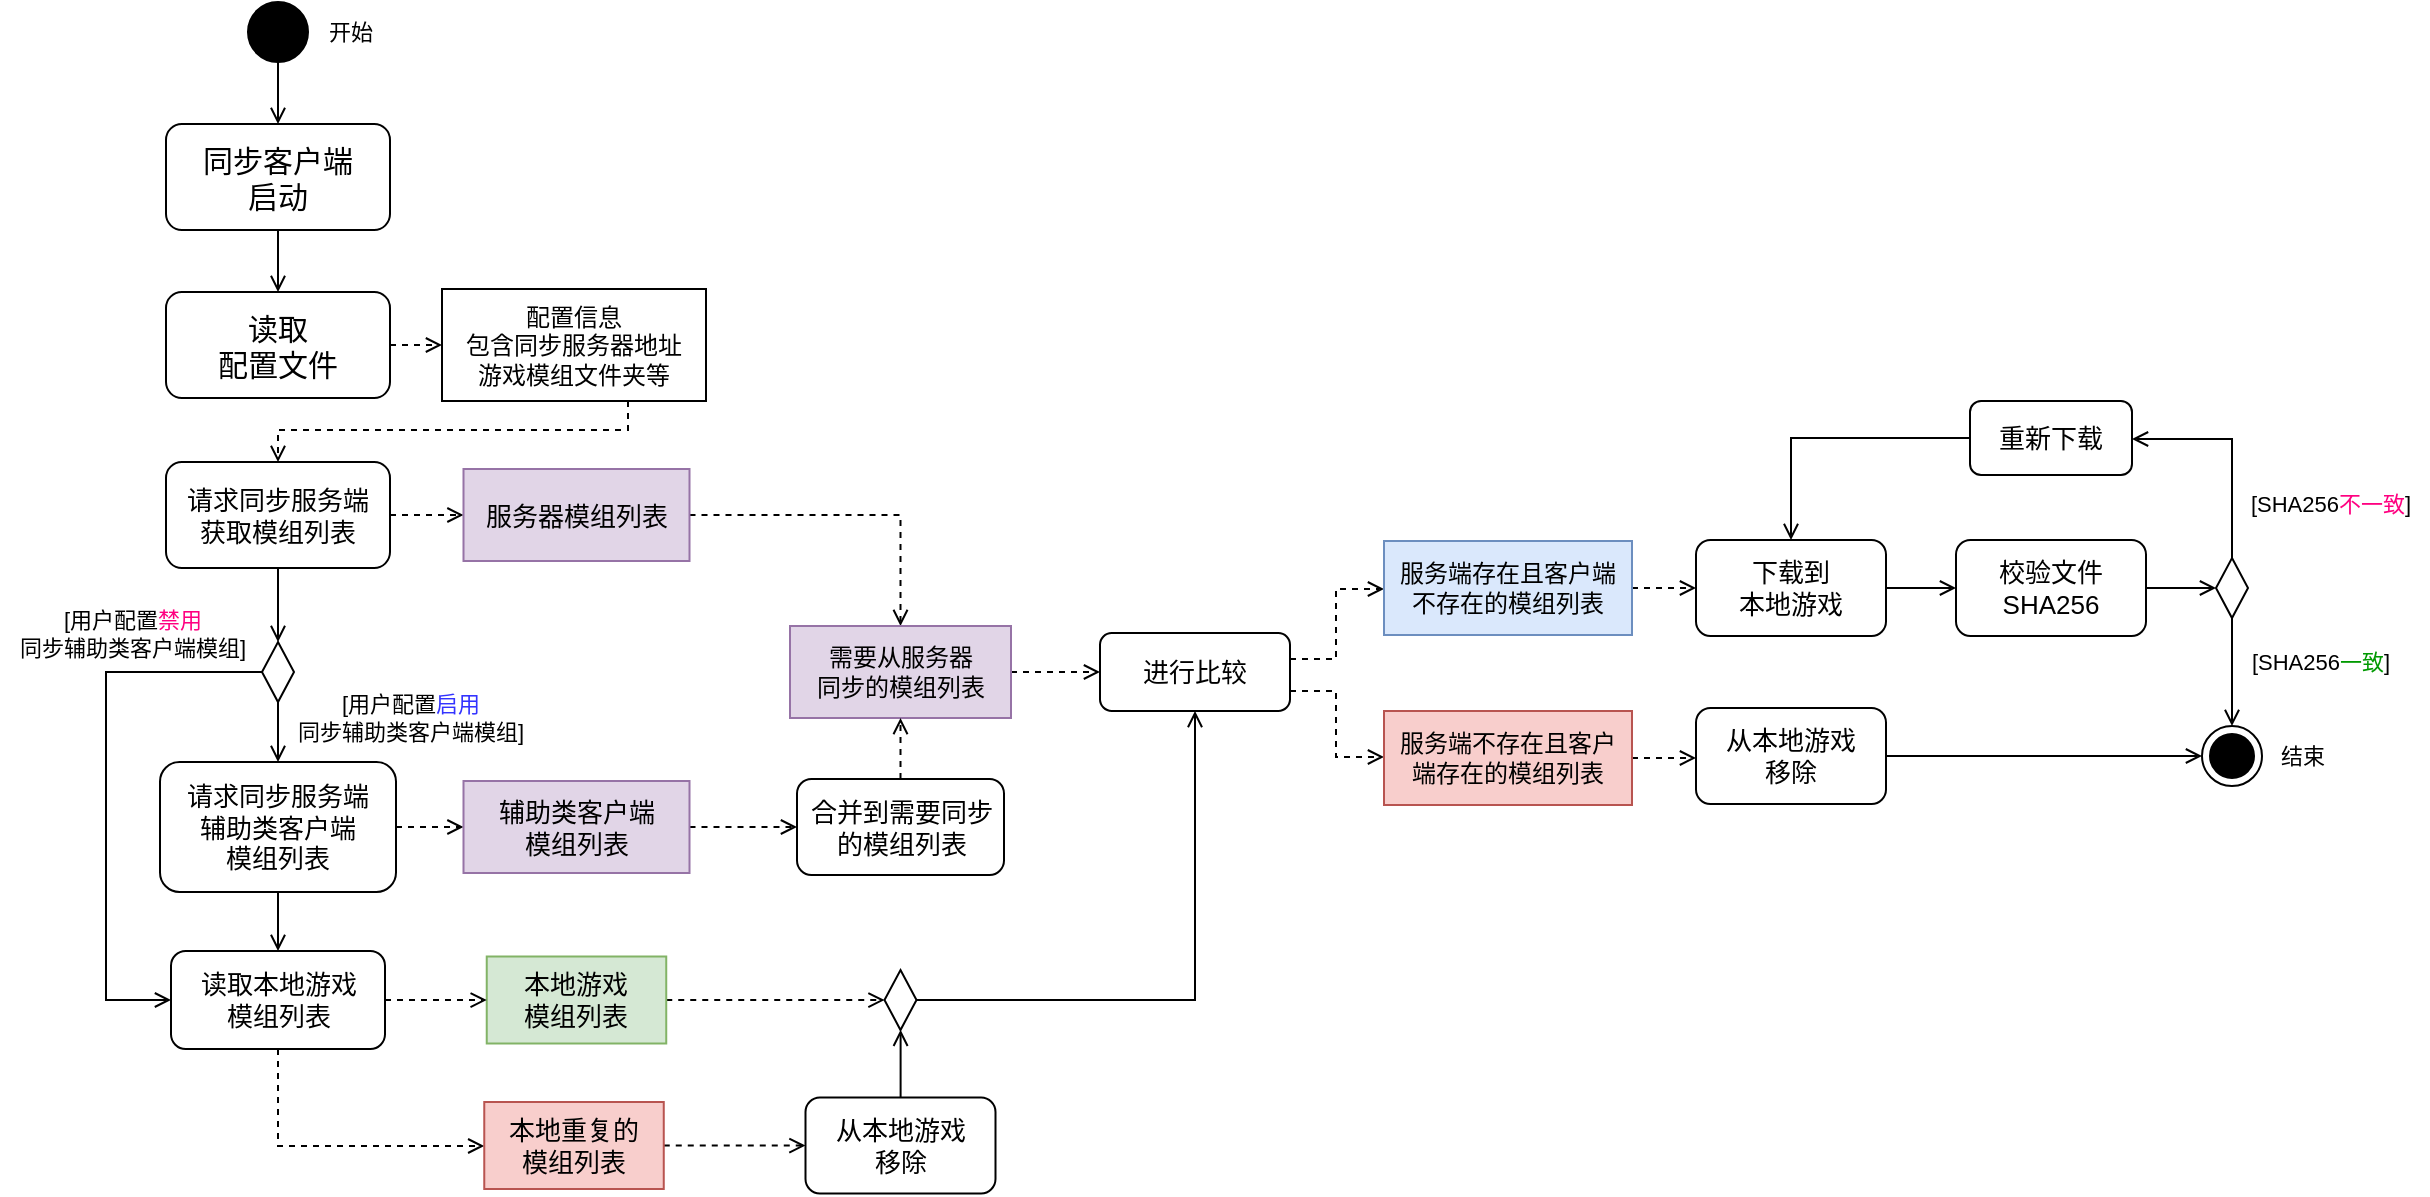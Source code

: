 <mxfile compressed="true" version="26.0.9" pages="2"><diagram name="同步流程活动图" id="3-uX90r8LcQP00V6OIth"><mxGraphModel dx="1247" dy="727" grid="0" gridSize="10" guides="1" tooltips="1" connect="1" arrows="1" fold="1" page="0" pageScale="1" pageWidth="827" pageHeight="1169" math="0" shadow="0"><root><mxCell id="0"/><mxCell id="1" parent="0"/><mxCell id="MgAzyp5zEdhK454AiG7k-3" style="edgeStyle=orthogonalEdgeStyle;rounded=0;orthogonalLoop=1;jettySize=auto;html=1;endArrow=open;endFill=0;" parent="1" source="MgAzyp5zEdhK454AiG7k-1" target="MgAzyp5zEdhK454AiG7k-2" edge="1"><mxGeometry relative="1" as="geometry"><Array as="points"><mxPoint x="201" y="252"/><mxPoint x="201" y="252"/></Array></mxGeometry></mxCell><mxCell id="MgAzyp5zEdhK454AiG7k-1" value="" style="ellipse;fillColor=strokeColor;html=1;" parent="1" vertex="1"><mxGeometry x="186" y="207" width="30" height="30" as="geometry"/></mxCell><mxCell id="MgAzyp5zEdhK454AiG7k-6" style="edgeStyle=orthogonalEdgeStyle;shape=connector;rounded=0;orthogonalLoop=1;jettySize=auto;html=1;strokeColor=default;align=center;verticalAlign=middle;fontFamily=Helvetica;fontSize=11;fontColor=default;labelBackgroundColor=default;endArrow=open;endFill=0;" parent="1" source="MgAzyp5zEdhK454AiG7k-2" target="MgAzyp5zEdhK454AiG7k-5" edge="1"><mxGeometry relative="1" as="geometry"/></mxCell><mxCell id="MgAzyp5zEdhK454AiG7k-2" value="同步客户端&lt;div&gt;启动&lt;/div&gt;" style="rounded=1;whiteSpace=wrap;html=1;fontSize=15;" parent="1" vertex="1"><mxGeometry x="145" y="268" width="112" height="53" as="geometry"/></mxCell><mxCell id="MgAzyp5zEdhK454AiG7k-8" style="edgeStyle=orthogonalEdgeStyle;shape=connector;rounded=0;orthogonalLoop=1;jettySize=auto;html=1;strokeColor=default;align=center;verticalAlign=middle;fontFamily=Helvetica;fontSize=11;fontColor=default;labelBackgroundColor=default;endArrow=open;endFill=0;dashed=1;" parent="1" source="MgAzyp5zEdhK454AiG7k-5" target="MgAzyp5zEdhK454AiG7k-7" edge="1"><mxGeometry relative="1" as="geometry"><Array as="points"><mxPoint x="272" y="379"/><mxPoint x="272" y="379"/></Array></mxGeometry></mxCell><mxCell id="MgAzyp5zEdhK454AiG7k-5" value="读取&lt;div&gt;配置文件&lt;/div&gt;" style="rounded=1;whiteSpace=wrap;html=1;fontSize=15;" parent="1" vertex="1"><mxGeometry x="145" y="352" width="112" height="53" as="geometry"/></mxCell><mxCell id="MgAzyp5zEdhK454AiG7k-11" style="edgeStyle=orthogonalEdgeStyle;shape=connector;rounded=0;orthogonalLoop=1;jettySize=auto;html=1;strokeColor=default;align=center;verticalAlign=middle;fontFamily=Helvetica;fontSize=11;fontColor=default;labelBackgroundColor=default;endArrow=open;endFill=0;dashed=1;" parent="1" source="MgAzyp5zEdhK454AiG7k-7" target="MgAzyp5zEdhK454AiG7k-9" edge="1"><mxGeometry relative="1" as="geometry"><Array as="points"><mxPoint x="376" y="421"/><mxPoint x="201" y="421"/></Array></mxGeometry></mxCell><mxCell id="MgAzyp5zEdhK454AiG7k-7" value="&lt;font style=&quot;font-size: 12px;&quot;&gt;配置信息&lt;/font&gt;&lt;div&gt;&lt;font style=&quot;font-size: 12px;&quot;&gt;包含同步服务器地址&lt;/font&gt;&lt;/div&gt;&lt;div&gt;&lt;font style=&quot;font-size: 12px;&quot;&gt;游戏模组文件夹等&lt;/font&gt;&lt;/div&gt;" style="rounded=0;whiteSpace=wrap;html=1;fontFamily=Helvetica;fontSize=11;fontColor=default;labelBackgroundColor=default;spacingLeft=5;spacingRight=5;" parent="1" vertex="1"><mxGeometry x="283" y="350.5" width="132" height="56" as="geometry"/></mxCell><mxCell id="MgAzyp5zEdhK454AiG7k-12" style="edgeStyle=orthogonalEdgeStyle;shape=connector;rounded=0;orthogonalLoop=1;jettySize=auto;html=1;strokeColor=default;align=center;verticalAlign=middle;fontFamily=Helvetica;fontSize=11;fontColor=default;labelBackgroundColor=default;endArrow=open;endFill=0;dashed=1;" parent="1" source="MgAzyp5zEdhK454AiG7k-9" target="MgAzyp5zEdhK454AiG7k-13" edge="1"><mxGeometry relative="1" as="geometry"><mxPoint x="365.833" y="471.333" as="targetPoint"/><Array as="points"><mxPoint x="276" y="463"/><mxPoint x="276" y="463"/></Array></mxGeometry></mxCell><mxCell id="IZPfMOsEvTROaGEadTj3-4" style="edgeStyle=orthogonalEdgeStyle;shape=connector;rounded=0;orthogonalLoop=1;jettySize=auto;html=1;strokeColor=default;align=center;verticalAlign=middle;fontFamily=Helvetica;fontSize=11;fontColor=default;labelBackgroundColor=default;endArrow=open;endFill=0;" parent="1" source="MgAzyp5zEdhK454AiG7k-9" target="IZPfMOsEvTROaGEadTj3-1" edge="1"><mxGeometry relative="1" as="geometry"><Array as="points"><mxPoint x="201" y="510"/><mxPoint x="201" y="510"/></Array></mxGeometry></mxCell><mxCell id="MgAzyp5zEdhK454AiG7k-9" value="请求同步服务端&lt;div&gt;获取模组列表&lt;/div&gt;" style="rounded=1;whiteSpace=wrap;html=1;fontSize=13;" parent="1" vertex="1"><mxGeometry x="145" y="437" width="112" height="53" as="geometry"/></mxCell><mxCell id="IZPfMOsEvTROaGEadTj3-16" style="edgeStyle=orthogonalEdgeStyle;shape=connector;rounded=0;orthogonalLoop=1;jettySize=auto;html=1;strokeColor=default;align=center;verticalAlign=middle;fontFamily=Helvetica;fontSize=11;fontColor=default;labelBackgroundColor=default;endArrow=open;endFill=0;dashed=1;" parent="1" source="MgAzyp5zEdhK454AiG7k-13" target="IZPfMOsEvTROaGEadTj3-13" edge="1"><mxGeometry relative="1" as="geometry"/></mxCell><mxCell id="MgAzyp5zEdhK454AiG7k-13" value="&lt;span&gt;服务器模组列表&lt;/span&gt;" style="rounded=0;whiteSpace=wrap;html=1;fontFamily=Helvetica;fontSize=13;labelBackgroundColor=none;spacingLeft=5;spacingRight=5;fillColor=#e1d5e7;strokeColor=#9673a6;" parent="1" vertex="1"><mxGeometry x="293.75" y="440.5" width="113" height="46" as="geometry"/></mxCell><mxCell id="MgAzyp5zEdhK454AiG7k-25" style="edgeStyle=orthogonalEdgeStyle;shape=connector;rounded=0;orthogonalLoop=1;jettySize=auto;html=1;strokeColor=default;align=center;verticalAlign=middle;fontFamily=Helvetica;fontSize=11;fontColor=default;labelBackgroundColor=default;endArrow=open;endFill=0;dashed=1;" parent="1" source="MgAzyp5zEdhK454AiG7k-18" target="MgAzyp5zEdhK454AiG7k-23" edge="1"><mxGeometry relative="1" as="geometry"><Array as="points"><mxPoint x="730" y="535.5"/><mxPoint x="730" y="500.5"/></Array></mxGeometry></mxCell><mxCell id="MgAzyp5zEdhK454AiG7k-26" style="edgeStyle=orthogonalEdgeStyle;shape=connector;rounded=0;orthogonalLoop=1;jettySize=auto;html=1;strokeColor=default;align=center;verticalAlign=middle;fontFamily=Helvetica;fontSize=11;fontColor=default;labelBackgroundColor=default;endArrow=open;endFill=0;dashed=1;" parent="1" source="MgAzyp5zEdhK454AiG7k-18" target="MgAzyp5zEdhK454AiG7k-24" edge="1"><mxGeometry relative="1" as="geometry"><Array as="points"><mxPoint x="730" y="551.5"/><mxPoint x="730" y="584.5"/></Array></mxGeometry></mxCell><mxCell id="MgAzyp5zEdhK454AiG7k-18" value="进行比较" style="rounded=1;whiteSpace=wrap;html=1;fontSize=13;" parent="1" vertex="1"><mxGeometry x="612" y="522.5" width="95" height="39" as="geometry"/></mxCell><mxCell id="m8rvzScm0jUbJlVhFzB_-16" style="edgeStyle=orthogonalEdgeStyle;shape=connector;rounded=0;orthogonalLoop=1;jettySize=auto;html=1;strokeColor=default;align=center;verticalAlign=middle;fontFamily=Helvetica;fontSize=11;fontColor=default;labelBackgroundColor=default;endArrow=open;endFill=0;dashed=1;" parent="1" source="MgAzyp5zEdhK454AiG7k-23" target="MgAzyp5zEdhK454AiG7k-28" edge="1"><mxGeometry relative="1" as="geometry"><Array as="points"><mxPoint x="897" y="500.5"/><mxPoint x="897" y="500.5"/></Array></mxGeometry></mxCell><mxCell id="MgAzyp5zEdhK454AiG7k-23" value="&lt;span style=&quot;font-size: 12px;&quot;&gt;服务端存在且客户端不存在的模组列表&lt;/span&gt;" style="rounded=0;whiteSpace=wrap;html=1;fontFamily=Helvetica;fontSize=11;labelBackgroundColor=none;spacingLeft=5;spacingRight=5;fillColor=#dae8fc;strokeColor=#6c8ebf;" parent="1" vertex="1"><mxGeometry x="754" y="476.5" width="124" height="47" as="geometry"/></mxCell><mxCell id="m8rvzScm0jUbJlVhFzB_-17" style="edgeStyle=orthogonalEdgeStyle;shape=connector;rounded=0;orthogonalLoop=1;jettySize=auto;html=1;strokeColor=default;align=center;verticalAlign=middle;fontFamily=Helvetica;fontSize=11;fontColor=default;labelBackgroundColor=default;endArrow=open;endFill=0;dashed=1;" parent="1" source="MgAzyp5zEdhK454AiG7k-24" target="MgAzyp5zEdhK454AiG7k-29" edge="1"><mxGeometry relative="1" as="geometry"><Array as="points"><mxPoint x="898" y="585.5"/><mxPoint x="898" y="585.5"/></Array></mxGeometry></mxCell><mxCell id="MgAzyp5zEdhK454AiG7k-24" value="&lt;span style=&quot;font-size: 12px;&quot;&gt;服务端不存在且客户端存在的模组列表&lt;/span&gt;" style="rounded=0;whiteSpace=wrap;html=1;fontFamily=Helvetica;fontSize=11;labelBackgroundColor=none;spacingLeft=5;spacingRight=5;fillColor=#f8cecc;strokeColor=#b85450;" parent="1" vertex="1"><mxGeometry x="754" y="561.5" width="124" height="47" as="geometry"/></mxCell><mxCell id="m8rvzScm0jUbJlVhFzB_-1" style="edgeStyle=orthogonalEdgeStyle;shape=connector;rounded=0;orthogonalLoop=1;jettySize=auto;html=1;strokeColor=default;align=center;verticalAlign=middle;fontFamily=Helvetica;fontSize=11;fontColor=default;labelBackgroundColor=default;endArrow=open;endFill=0;" parent="1" source="MgAzyp5zEdhK454AiG7k-28" target="m8rvzScm0jUbJlVhFzB_-3" edge="1"><mxGeometry relative="1" as="geometry"><mxPoint x="1053.069" y="501" as="targetPoint"/><Array as="points"><mxPoint x="1024" y="500.5"/><mxPoint x="1024" y="500.5"/></Array></mxGeometry></mxCell><mxCell id="MgAzyp5zEdhK454AiG7k-28" value="下载到&lt;div&gt;本地游戏&lt;/div&gt;" style="rounded=1;whiteSpace=wrap;html=1;fontSize=13;" parent="1" vertex="1"><mxGeometry x="910" y="476" width="95" height="48" as="geometry"/></mxCell><mxCell id="cTnYV9xzikWMp6aSSvmE-2" style="edgeStyle=orthogonalEdgeStyle;shape=connector;rounded=0;orthogonalLoop=1;jettySize=auto;html=1;strokeColor=default;align=center;verticalAlign=middle;fontFamily=Helvetica;fontSize=11;fontColor=default;labelBackgroundColor=default;endArrow=open;endFill=0;entryX=0;entryY=0.5;entryDx=0;entryDy=0;" parent="1" source="MgAzyp5zEdhK454AiG7k-29" target="MgAzyp5zEdhK454AiG7k-33" edge="1"><mxGeometry relative="1" as="geometry"><Array as="points"><mxPoint x="1163" y="584"/></Array><mxPoint x="1126.25" y="584" as="targetPoint"/></mxGeometry></mxCell><mxCell id="MgAzyp5zEdhK454AiG7k-29" value="&lt;div&gt;从本地游戏&lt;/div&gt;&lt;div&gt;移除&lt;/div&gt;" style="rounded=1;whiteSpace=wrap;html=1;fontSize=13;" parent="1" vertex="1"><mxGeometry x="910" y="560" width="95" height="48" as="geometry"/></mxCell><mxCell id="MgAzyp5zEdhK454AiG7k-33" value="" style="ellipse;html=1;shape=endState;fillColor=strokeColor;fontFamily=Helvetica;fontSize=11;fontColor=default;labelBackgroundColor=default;" parent="1" vertex="1"><mxGeometry x="1163" y="569" width="30" height="30" as="geometry"/></mxCell><mxCell id="MgAzyp5zEdhK454AiG7k-34" value="结束" style="text;html=1;align=center;verticalAlign=middle;resizable=0;points=[];autosize=1;strokeColor=none;fillColor=none;fontFamily=Helvetica;fontSize=11;fontColor=default;labelBackgroundColor=default;" parent="1" vertex="1"><mxGeometry x="1193" y="571.5" width="40" height="25" as="geometry"/></mxCell><mxCell id="MgAzyp5zEdhK454AiG7k-35" value="开始" style="text;html=1;align=center;verticalAlign=middle;resizable=0;points=[];autosize=1;strokeColor=none;fillColor=none;fontFamily=Helvetica;fontSize=11;fontColor=default;labelBackgroundColor=default;" parent="1" vertex="1"><mxGeometry x="217" y="209.5" width="40" height="25" as="geometry"/></mxCell><mxCell id="m8rvzScm0jUbJlVhFzB_-9" style="edgeStyle=orthogonalEdgeStyle;shape=connector;rounded=0;orthogonalLoop=1;jettySize=auto;html=1;strokeColor=default;align=center;verticalAlign=middle;fontFamily=Helvetica;fontSize=11;fontColor=default;labelBackgroundColor=default;endArrow=open;endFill=0;" parent="1" source="m8rvzScm0jUbJlVhFzB_-2" target="m8rvzScm0jUbJlVhFzB_-8" edge="1"><mxGeometry relative="1" as="geometry"><Array as="points"><mxPoint x="1178" y="425.5"/></Array></mxGeometry></mxCell><mxCell id="3qbcBOPb0QZEMJqz5LJo-7" style="edgeStyle=orthogonalEdgeStyle;shape=connector;rounded=0;orthogonalLoop=1;jettySize=auto;html=1;entryX=0.5;entryY=0;entryDx=0;entryDy=0;strokeColor=default;align=center;verticalAlign=middle;fontFamily=Helvetica;fontSize=11;fontColor=default;labelBackgroundColor=default;endArrow=open;endFill=0;" edge="1" parent="1" source="m8rvzScm0jUbJlVhFzB_-2" target="MgAzyp5zEdhK454AiG7k-33"><mxGeometry relative="1" as="geometry"/></mxCell><mxCell id="m8rvzScm0jUbJlVhFzB_-2" value="" style="rhombus;fontFamily=Helvetica;fontSize=11;fontColor=default;labelBackgroundColor=default;" parent="1" vertex="1"><mxGeometry x="1170" y="485" width="16" height="30" as="geometry"/></mxCell><mxCell id="m8rvzScm0jUbJlVhFzB_-4" style="edgeStyle=orthogonalEdgeStyle;shape=connector;rounded=0;orthogonalLoop=1;jettySize=auto;html=1;strokeColor=default;align=center;verticalAlign=middle;fontFamily=Helvetica;fontSize=11;fontColor=default;labelBackgroundColor=default;endArrow=open;endFill=0;" parent="1" source="m8rvzScm0jUbJlVhFzB_-3" target="m8rvzScm0jUbJlVhFzB_-2" edge="1"><mxGeometry relative="1" as="geometry"><Array as="points"><mxPoint x="1154" y="500.5"/><mxPoint x="1154" y="500.5"/></Array></mxGeometry></mxCell><mxCell id="m8rvzScm0jUbJlVhFzB_-3" value="校验文件&lt;div&gt;SHA256&lt;/div&gt;" style="rounded=1;whiteSpace=wrap;html=1;fontSize=13;" parent="1" vertex="1"><mxGeometry x="1040" y="476" width="95" height="48" as="geometry"/></mxCell><mxCell id="m8rvzScm0jUbJlVhFzB_-6" value="[SHA256&lt;font style=&quot;color: rgb(0, 153, 0);&quot;&gt;一致&lt;/font&gt;]" style="text;html=1;align=center;verticalAlign=middle;resizable=0;points=[];autosize=1;strokeColor=none;fillColor=none;fontFamily=Helvetica;fontSize=11;fontColor=default;labelBackgroundColor=default;" parent="1" vertex="1"><mxGeometry x="1178" y="524" width="87" height="25" as="geometry"/></mxCell><mxCell id="m8rvzScm0jUbJlVhFzB_-11" style="edgeStyle=orthogonalEdgeStyle;shape=connector;rounded=0;orthogonalLoop=1;jettySize=auto;html=1;strokeColor=default;align=center;verticalAlign=middle;fontFamily=Helvetica;fontSize=11;fontColor=default;labelBackgroundColor=default;endArrow=open;endFill=0;" parent="1" source="m8rvzScm0jUbJlVhFzB_-8" target="MgAzyp5zEdhK454AiG7k-28" edge="1"><mxGeometry relative="1" as="geometry"/></mxCell><mxCell id="m8rvzScm0jUbJlVhFzB_-8" value="重新下载" style="rounded=1;whiteSpace=wrap;html=1;fontSize=13;" parent="1" vertex="1"><mxGeometry x="1047" y="406.5" width="81" height="37" as="geometry"/></mxCell><mxCell id="m8rvzScm0jUbJlVhFzB_-10" value="[SHA256&lt;font style=&quot;color: rgb(255, 0, 128);&quot;&gt;不一致&lt;/font&gt;]" style="text;html=1;align=center;verticalAlign=middle;resizable=0;points=[];autosize=1;strokeColor=none;fillColor=none;fontFamily=Helvetica;fontSize=11;fontColor=default;labelBackgroundColor=default;" parent="1" vertex="1"><mxGeometry x="1178" y="445" width="98" height="25" as="geometry"/></mxCell><mxCell id="IZPfMOsEvTROaGEadTj3-6" style="edgeStyle=orthogonalEdgeStyle;shape=connector;rounded=0;orthogonalLoop=1;jettySize=auto;html=1;strokeColor=default;align=center;verticalAlign=middle;fontFamily=Helvetica;fontSize=11;fontColor=default;labelBackgroundColor=default;endArrow=open;endFill=0;" parent="1" source="IZPfMOsEvTROaGEadTj3-1" target="IZPfMOsEvTROaGEadTj3-5" edge="1"><mxGeometry relative="1" as="geometry"><Array as="points"><mxPoint x="201" y="574"/><mxPoint x="201" y="574"/></Array></mxGeometry></mxCell><mxCell id="IZPfMOsEvTROaGEadTj3-18" style="edgeStyle=orthogonalEdgeStyle;shape=connector;rounded=0;orthogonalLoop=1;jettySize=auto;html=1;strokeColor=default;align=center;verticalAlign=middle;fontFamily=Helvetica;fontSize=11;fontColor=default;labelBackgroundColor=default;endArrow=open;endFill=0;" parent="1" source="IZPfMOsEvTROaGEadTj3-1" target="3qbcBOPb0QZEMJqz5LJo-8" edge="1"><mxGeometry relative="1" as="geometry"><Array as="points"><mxPoint x="115" y="542"/><mxPoint x="115" y="706"/></Array><mxPoint x="148.5" y="703" as="targetPoint"/></mxGeometry></mxCell><mxCell id="IZPfMOsEvTROaGEadTj3-1" value="" style="rhombus;fontFamily=Helvetica;fontSize=11;fontColor=default;labelBackgroundColor=default;" parent="1" vertex="1"><mxGeometry x="193" y="527" width="16" height="30" as="geometry"/></mxCell><mxCell id="IZPfMOsEvTROaGEadTj3-9" style="edgeStyle=orthogonalEdgeStyle;shape=connector;rounded=0;orthogonalLoop=1;jettySize=auto;html=1;strokeColor=default;align=center;verticalAlign=middle;fontFamily=Helvetica;fontSize=11;fontColor=default;labelBackgroundColor=default;endArrow=open;endFill=0;dashed=1;" parent="1" source="IZPfMOsEvTROaGEadTj3-5" target="IZPfMOsEvTROaGEadTj3-10" edge="1"><mxGeometry relative="1" as="geometry"><mxPoint x="301.345" y="619.5" as="targetPoint"/><Array as="points"><mxPoint x="278" y="619"/><mxPoint x="278" y="619"/></Array></mxGeometry></mxCell><mxCell id="IZPfMOsEvTROaGEadTj3-17" style="edgeStyle=orthogonalEdgeStyle;shape=connector;rounded=0;orthogonalLoop=1;jettySize=auto;html=1;strokeColor=default;align=center;verticalAlign=middle;fontFamily=Helvetica;fontSize=11;fontColor=default;labelBackgroundColor=default;endArrow=open;endFill=0;" parent="1" source="IZPfMOsEvTROaGEadTj3-5" target="3qbcBOPb0QZEMJqz5LJo-8" edge="1"><mxGeometry relative="1" as="geometry"><mxPoint x="201" y="679.25" as="targetPoint"/><Array as="points"><mxPoint x="201" y="666"/><mxPoint x="201" y="666"/></Array></mxGeometry></mxCell><mxCell id="IZPfMOsEvTROaGEadTj3-5" value="请求同步服务端&lt;div&gt;辅助类客户端&lt;/div&gt;&lt;div&gt;模组列表&lt;/div&gt;" style="rounded=1;whiteSpace=wrap;html=1;fontSize=13;" parent="1" vertex="1"><mxGeometry x="142" y="587" width="118" height="65" as="geometry"/></mxCell><mxCell id="IZPfMOsEvTROaGEadTj3-7" value="[用户配置&lt;font style=&quot;color: rgb(51, 51, 255);&quot;&gt;启用&lt;/font&gt;&lt;div&gt;同步辅助类客户端模组]&lt;/div&gt;" style="text;html=1;align=center;verticalAlign=middle;resizable=0;points=[];autosize=1;strokeColor=none;fillColor=none;fontFamily=Helvetica;fontSize=11;fontColor=default;labelBackgroundColor=none;" parent="1" vertex="1"><mxGeometry x="201" y="546" width="131" height="38" as="geometry"/></mxCell><mxCell id="IZPfMOsEvTROaGEadTj3-15" style="edgeStyle=orthogonalEdgeStyle;shape=connector;rounded=0;orthogonalLoop=1;jettySize=auto;html=1;strokeColor=default;align=center;verticalAlign=middle;fontFamily=Helvetica;fontSize=11;fontColor=default;labelBackgroundColor=default;endArrow=open;endFill=0;dashed=1;" parent="1" source="IZPfMOsEvTROaGEadTj3-10" target="3qbcBOPb0QZEMJqz5LJo-5" edge="1"><mxGeometry relative="1" as="geometry"/></mxCell><mxCell id="IZPfMOsEvTROaGEadTj3-10" value="&lt;span&gt;辅助类客户端&lt;/span&gt;&lt;div&gt;&lt;span&gt;模组列表&lt;/span&gt;&lt;/div&gt;" style="rounded=0;whiteSpace=wrap;html=1;fontFamily=Helvetica;fontSize=13;labelBackgroundColor=none;spacingLeft=5;spacingRight=5;fillColor=#e1d5e7;strokeColor=#9673a6;" parent="1" vertex="1"><mxGeometry x="293.75" y="596.5" width="113" height="46" as="geometry"/></mxCell><mxCell id="IZPfMOsEvTROaGEadTj3-12" value="[用户配置&lt;font style=&quot;color: rgb(255, 0, 128);&quot;&gt;禁用&lt;/font&gt;&lt;div&gt;同步辅助类客户端模组]&lt;/div&gt;" style="text;html=1;align=center;verticalAlign=middle;resizable=0;points=[];autosize=1;strokeColor=none;fillColor=none;fontFamily=Helvetica;fontSize=11;fontColor=default;labelBackgroundColor=none;" parent="1" vertex="1"><mxGeometry x="62" y="504" width="131" height="38" as="geometry"/></mxCell><mxCell id="IZPfMOsEvTROaGEadTj3-19" style="edgeStyle=orthogonalEdgeStyle;shape=connector;rounded=0;orthogonalLoop=1;jettySize=auto;html=1;strokeColor=default;align=center;verticalAlign=middle;fontFamily=Helvetica;fontSize=11;fontColor=default;labelBackgroundColor=default;endArrow=open;endFill=0;dashed=1;" parent="1" source="IZPfMOsEvTROaGEadTj3-13" target="MgAzyp5zEdhK454AiG7k-18" edge="1"><mxGeometry relative="1" as="geometry"/></mxCell><mxCell id="IZPfMOsEvTROaGEadTj3-13" value="&lt;span&gt;需要从服务器&lt;/span&gt;&lt;div&gt;&lt;span&gt;同步的模组列表&lt;/span&gt;&lt;/div&gt;" style="rounded=0;whiteSpace=wrap;html=1;fontFamily=Helvetica;fontSize=12;labelBackgroundColor=none;spacingLeft=5;spacingRight=5;fillColor=#e1d5e7;strokeColor=#9673a6;" parent="1" vertex="1"><mxGeometry x="457" y="519" width="110.5" height="46" as="geometry"/></mxCell><mxCell id="3qbcBOPb0QZEMJqz5LJo-4" style="edgeStyle=orthogonalEdgeStyle;shape=connector;rounded=0;orthogonalLoop=1;jettySize=auto;html=1;dashed=1;strokeColor=default;align=center;verticalAlign=middle;fontFamily=Helvetica;fontSize=11;fontColor=default;labelBackgroundColor=default;endArrow=open;endFill=0;" edge="1" parent="1" source="3qbcBOPb0QZEMJqz5LJo-2" target="eQ_BmUE8V6NpEar4vIX7-6"><mxGeometry relative="1" as="geometry"><mxPoint x="506" y="704" as="targetPoint"/><Array as="points"><mxPoint x="454" y="706"/><mxPoint x="454" y="706"/></Array></mxGeometry></mxCell><mxCell id="3qbcBOPb0QZEMJqz5LJo-2" value="&lt;span&gt;本地游戏&lt;/span&gt;&lt;div&gt;&lt;span&gt;模组&lt;/span&gt;&lt;span style=&quot;background-color: transparent; color: light-dark(rgb(0, 0, 0), rgb(255, 255, 255));&quot;&gt;列表&lt;/span&gt;&lt;/div&gt;" style="rounded=0;whiteSpace=wrap;html=1;fontFamily=Helvetica;fontSize=13;labelBackgroundColor=none;spacingLeft=5;spacingRight=5;fillColor=#d5e8d4;strokeColor=#82b366;" vertex="1" parent="1"><mxGeometry x="305.37" y="684.25" width="89.75" height="43.5" as="geometry"/></mxCell><mxCell id="3qbcBOPb0QZEMJqz5LJo-6" style="edgeStyle=orthogonalEdgeStyle;shape=connector;rounded=0;orthogonalLoop=1;jettySize=auto;html=1;dashed=1;strokeColor=default;align=center;verticalAlign=middle;fontFamily=Helvetica;fontSize=11;fontColor=default;labelBackgroundColor=default;endArrow=open;endFill=0;" edge="1" parent="1" source="3qbcBOPb0QZEMJqz5LJo-5" target="IZPfMOsEvTROaGEadTj3-13"><mxGeometry relative="1" as="geometry"><Array as="points"><mxPoint x="512" y="583"/><mxPoint x="512" y="583"/></Array></mxGeometry></mxCell><mxCell id="3qbcBOPb0QZEMJqz5LJo-5" value="&lt;div&gt;&lt;/div&gt;&lt;div&gt;合并到需要&lt;span style=&quot;background-color: transparent; color: light-dark(rgb(0, 0, 0), rgb(255, 255, 255));&quot;&gt;同步的模组列表&lt;/span&gt;&lt;/div&gt;" style="rounded=1;whiteSpace=wrap;html=1;fontSize=13;" vertex="1" parent="1"><mxGeometry x="460.5" y="595.5" width="103.5" height="48" as="geometry"/></mxCell><mxCell id="eQ_BmUE8V6NpEar4vIX7-1" style="edgeStyle=orthogonalEdgeStyle;shape=connector;rounded=0;orthogonalLoop=1;jettySize=auto;html=1;strokeColor=default;align=center;verticalAlign=middle;fontFamily=Helvetica;fontSize=11;fontColor=default;labelBackgroundColor=default;endArrow=open;endFill=0;dashed=1;" edge="1" parent="1" source="3qbcBOPb0QZEMJqz5LJo-8" target="3qbcBOPb0QZEMJqz5LJo-2"><mxGeometry relative="1" as="geometry"/></mxCell><mxCell id="eQ_BmUE8V6NpEar4vIX7-3" style="edgeStyle=orthogonalEdgeStyle;shape=connector;rounded=0;orthogonalLoop=1;jettySize=auto;html=1;strokeColor=default;align=center;verticalAlign=middle;fontFamily=Helvetica;fontSize=11;fontColor=default;labelBackgroundColor=default;endArrow=open;endFill=0;dashed=1;" edge="1" parent="1" source="3qbcBOPb0QZEMJqz5LJo-8" target="eQ_BmUE8V6NpEar4vIX7-2"><mxGeometry relative="1" as="geometry"><Array as="points"><mxPoint x="201" y="779"/></Array></mxGeometry></mxCell><mxCell id="3qbcBOPb0QZEMJqz5LJo-8" value="读取本地游戏&lt;div&gt;模组列表&lt;/div&gt;" style="rounded=1;whiteSpace=wrap;html=1;fontSize=13;" vertex="1" parent="1"><mxGeometry x="147.5" y="681.5" width="107" height="49" as="geometry"/></mxCell><mxCell id="eQ_BmUE8V6NpEar4vIX7-5" style="edgeStyle=orthogonalEdgeStyle;shape=connector;rounded=0;orthogonalLoop=1;jettySize=auto;html=1;strokeColor=default;align=center;verticalAlign=middle;fontFamily=Helvetica;fontSize=11;fontColor=default;labelBackgroundColor=default;endArrow=open;endFill=0;dashed=1;" edge="1" parent="1" source="eQ_BmUE8V6NpEar4vIX7-2" target="eQ_BmUE8V6NpEar4vIX7-4"><mxGeometry relative="1" as="geometry"/></mxCell><mxCell id="eQ_BmUE8V6NpEar4vIX7-2" value="&lt;span&gt;本地重复的&lt;/span&gt;&lt;div&gt;&lt;span&gt;模组&lt;/span&gt;&lt;span style=&quot;background-color: transparent; color: light-dark(rgb(0, 0, 0), rgb(255, 255, 255));&quot;&gt;列表&lt;/span&gt;&lt;/div&gt;" style="rounded=0;whiteSpace=wrap;html=1;fontFamily=Helvetica;fontSize=13;labelBackgroundColor=none;spacingLeft=5;spacingRight=5;fillColor=#f8cecc;strokeColor=#b85450;" vertex="1" parent="1"><mxGeometry x="304.13" y="757" width="89.75" height="43.5" as="geometry"/></mxCell><mxCell id="eQ_BmUE8V6NpEar4vIX7-8" style="edgeStyle=orthogonalEdgeStyle;shape=connector;rounded=0;orthogonalLoop=1;jettySize=auto;html=1;strokeColor=default;align=center;verticalAlign=middle;fontFamily=Helvetica;fontSize=11;fontColor=default;labelBackgroundColor=default;endArrow=open;endFill=0;" edge="1" parent="1" source="eQ_BmUE8V6NpEar4vIX7-4" target="eQ_BmUE8V6NpEar4vIX7-6"><mxGeometry relative="1" as="geometry"><Array as="points"><mxPoint x="512" y="739"/><mxPoint x="512" y="739"/></Array></mxGeometry></mxCell><mxCell id="eQ_BmUE8V6NpEar4vIX7-4" value="&lt;div&gt;从本地游戏&lt;/div&gt;&lt;div&gt;移除&lt;/div&gt;" style="rounded=1;whiteSpace=wrap;html=1;fontSize=13;" vertex="1" parent="1"><mxGeometry x="464.75" y="754.75" width="95" height="48" as="geometry"/></mxCell><mxCell id="eQ_BmUE8V6NpEar4vIX7-10" style="edgeStyle=orthogonalEdgeStyle;shape=connector;rounded=0;orthogonalLoop=1;jettySize=auto;html=1;strokeColor=default;align=center;verticalAlign=middle;fontFamily=Helvetica;fontSize=11;fontColor=default;labelBackgroundColor=default;endArrow=open;endFill=0;" edge="1" parent="1" source="eQ_BmUE8V6NpEar4vIX7-6" target="MgAzyp5zEdhK454AiG7k-18"><mxGeometry relative="1" as="geometry"/></mxCell><mxCell id="eQ_BmUE8V6NpEar4vIX7-6" value="" style="rhombus;fontFamily=Helvetica;fontSize=11;fontColor=default;labelBackgroundColor=default;" vertex="1" parent="1"><mxGeometry x="504.25" y="691" width="16" height="30" as="geometry"/></mxCell></root></mxGraphModel></diagram><diagram id="gBKukdjJJvwDtsa9eIpH" name="同步架构简单示意图"><mxGraphModel dx="2234" dy="1236" grid="0" gridSize="10" guides="1" tooltips="1" connect="1" arrows="1" fold="1" page="0" pageScale="1" pageWidth="827" pageHeight="1169" math="0" shadow="0"><root><mxCell id="0"/><mxCell id="1" parent="0"/><mxCell id="GTgpl1WGzIOBeekecL-P-9" value="" style="rounded=0;whiteSpace=wrap;html=1;fontFamily=Helvetica;fontSize=11;fontColor=default;labelBackgroundColor=default;fillColor=none;dashed=1;" parent="1" vertex="1"><mxGeometry x="-740" y="-23" width="240" height="160" as="geometry"/></mxCell><mxCell id="GTgpl1WGzIOBeekecL-P-1" value="" style="rounded=0;whiteSpace=wrap;html=1;fontFamily=Helvetica;fontSize=11;fontColor=default;labelBackgroundColor=default;fillColor=none;dashed=1;" parent="1" vertex="1"><mxGeometry x="-182" y="-23" width="240" height="160" as="geometry"/></mxCell><mxCell id="GTgpl1WGzIOBeekecL-P-2" value="服务器" style="text;html=1;align=center;verticalAlign=middle;resizable=0;points=[];autosize=1;strokeColor=none;fillColor=none;fontFamily=Helvetica;fontSize=16;fontColor=default;labelBackgroundColor=default;fontStyle=1" parent="1" vertex="1"><mxGeometry x="-182" y="-54" width="66" height="31" as="geometry"/></mxCell><mxCell id="GTgpl1WGzIOBeekecL-P-6" style="edgeStyle=orthogonalEdgeStyle;shape=connector;rounded=0;orthogonalLoop=1;jettySize=auto;html=1;strokeColor=default;align=center;verticalAlign=middle;fontFamily=Helvetica;fontSize=11;fontColor=default;labelBackgroundColor=default;endArrow=open;endFill=0;" parent="1" source="GTgpl1WGzIOBeekecL-P-3" target="GTgpl1WGzIOBeekecL-P-5" edge="1"><mxGeometry relative="1" as="geometry"><Array as="points"><mxPoint x="-25" y="18"/><mxPoint x="-25" y="50"/></Array></mxGeometry></mxCell><mxCell id="GTgpl1WGzIOBeekecL-P-3" value="模组同步&lt;div&gt;服务器&lt;/div&gt;" style="rounded=0;whiteSpace=wrap;html=1;fontFamily=Helvetica;fontSize=15;labelBackgroundColor=none;fillColor=#e1d5e7;strokeColor=#9673a6;" parent="1" vertex="1"><mxGeometry x="-172" y="-12" width="127" height="60" as="geometry"/></mxCell><mxCell id="GTgpl1WGzIOBeekecL-P-8" style="edgeStyle=orthogonalEdgeStyle;shape=connector;rounded=0;orthogonalLoop=1;jettySize=auto;html=1;strokeColor=default;align=center;verticalAlign=middle;fontFamily=Helvetica;fontSize=11;fontColor=default;labelBackgroundColor=default;endArrow=open;endFill=0;" parent="1" source="GTgpl1WGzIOBeekecL-P-4" target="GTgpl1WGzIOBeekecL-P-5" edge="1"><mxGeometry relative="1" as="geometry"><Array as="points"><mxPoint x="-25" y="99"/><mxPoint x="-25" y="65"/></Array></mxGeometry></mxCell><mxCell id="GTgpl1WGzIOBeekecL-P-4" value="&lt;div&gt;Minecraft&lt;/div&gt;&lt;div&gt;模组服务器&lt;/div&gt;" style="rounded=0;whiteSpace=wrap;html=1;fontFamily=Helvetica;fontSize=15;labelBackgroundColor=none;fillColor=#d5e8d4;strokeColor=#82b366;" parent="1" vertex="1"><mxGeometry x="-172" y="69" width="127" height="60" as="geometry"/></mxCell><mxCell id="GTgpl1WGzIOBeekecL-P-5" value="&lt;font style=&quot;font-size: 15px;&quot;&gt;mods&lt;/font&gt;" style="sketch=0;outlineConnect=0;fontColor=#232F3E;gradientColor=none;fillColor=#232F3D;strokeColor=none;dashed=0;verticalLabelPosition=bottom;verticalAlign=top;align=center;html=1;fontSize=12;fontStyle=0;aspect=fixed;pointerEvents=1;shape=mxgraph.aws4.folder;fontFamily=Helvetica;labelBackgroundColor=default;" parent="1" vertex="1"><mxGeometry x="-7" y="28" width="57" height="51.88" as="geometry"/></mxCell><mxCell id="GTgpl1WGzIOBeekecL-P-10" value="客户端" style="text;html=1;align=center;verticalAlign=middle;resizable=0;points=[];autosize=1;strokeColor=none;fillColor=none;fontFamily=Helvetica;fontSize=16;fontColor=default;labelBackgroundColor=default;fontStyle=1" parent="1" vertex="1"><mxGeometry x="-740" y="-54" width="66" height="31" as="geometry"/></mxCell><mxCell id="GTgpl1WGzIOBeekecL-P-11" style="edgeStyle=orthogonalEdgeStyle;shape=connector;rounded=0;orthogonalLoop=1;jettySize=auto;html=1;strokeColor=default;align=center;verticalAlign=middle;fontFamily=Helvetica;fontSize=11;fontColor=default;labelBackgroundColor=default;endArrow=open;endFill=0;" parent="1" source="GTgpl1WGzIOBeekecL-P-12" target="GTgpl1WGzIOBeekecL-P-15" edge="1"><mxGeometry relative="1" as="geometry"><Array as="points"><mxPoint x="-652" y="16"/><mxPoint x="-652" y="48"/></Array></mxGeometry></mxCell><mxCell id="GTgpl1WGzIOBeekecL-P-18" style="edgeStyle=orthogonalEdgeStyle;shape=connector;rounded=0;orthogonalLoop=1;jettySize=auto;html=1;strokeColor=default;align=center;verticalAlign=middle;fontFamily=Helvetica;fontSize=11;fontColor=default;labelBackgroundColor=default;endArrow=open;endFill=0;" parent="1" edge="1"><mxGeometry relative="1" as="geometry"><mxPoint x="-483" y="6" as="sourcePoint"/><mxPoint x="-193" y="6" as="targetPoint"/><Array as="points"><mxPoint x="-348" y="6"/><mxPoint x="-348" y="6"/></Array></mxGeometry></mxCell><mxCell id="GTgpl1WGzIOBeekecL-P-12" value="模组同步&lt;div&gt;客户端&lt;/div&gt;" style="rounded=0;whiteSpace=wrap;html=1;fontFamily=Helvetica;fontSize=15;labelBackgroundColor=none;fillColor=#dae8fc;strokeColor=#6c8ebf;" parent="1" vertex="1"><mxGeometry x="-640" y="-12" width="127" height="60" as="geometry"/></mxCell><mxCell id="GTgpl1WGzIOBeekecL-P-13" style="edgeStyle=orthogonalEdgeStyle;shape=connector;rounded=0;orthogonalLoop=1;jettySize=auto;html=1;strokeColor=default;align=center;verticalAlign=middle;fontFamily=Helvetica;fontSize=11;fontColor=default;labelBackgroundColor=default;endArrow=open;endFill=0;" parent="1" source="GTgpl1WGzIOBeekecL-P-14" target="GTgpl1WGzIOBeekecL-P-15" edge="1"><mxGeometry relative="1" as="geometry"><Array as="points"><mxPoint x="-653" y="97"/><mxPoint x="-653" y="63"/></Array></mxGeometry></mxCell><mxCell id="GTgpl1WGzIOBeekecL-P-14" value="&lt;div&gt;Minecraft&lt;/div&gt;&lt;div&gt;游戏端&lt;/div&gt;" style="rounded=0;whiteSpace=wrap;html=1;fontFamily=Helvetica;fontSize=15;labelBackgroundColor=none;fillColor=#d5e8d4;strokeColor=#82b366;" parent="1" vertex="1"><mxGeometry x="-640" y="69" width="127" height="60" as="geometry"/></mxCell><mxCell id="GTgpl1WGzIOBeekecL-P-15" value="&lt;font style=&quot;font-size: 15px;&quot;&gt;mods&lt;/font&gt;" style="sketch=0;outlineConnect=0;fontColor=#232F3E;gradientColor=none;fillColor=#232F3D;strokeColor=none;dashed=0;verticalLabelPosition=bottom;verticalAlign=top;align=center;html=1;fontSize=12;fontStyle=0;aspect=fixed;pointerEvents=1;shape=mxgraph.aws4.folder;fontFamily=Helvetica;labelBackgroundColor=default;" parent="1" vertex="1"><mxGeometry x="-728" y="25.12" width="57" height="51.88" as="geometry"/></mxCell><mxCell id="GTgpl1WGzIOBeekecL-P-19" value="1. 请求模组列表" style="text;html=1;align=center;verticalAlign=middle;resizable=0;points=[];autosize=1;strokeColor=none;fillColor=none;fontFamily=Helvetica;fontSize=15;fontColor=default;labelBackgroundColor=none;" parent="1" vertex="1"><mxGeometry x="-404.5" y="-25" width="125" height="30" as="geometry"/></mxCell><mxCell id="GTgpl1WGzIOBeekecL-P-21" value="2. 返回服务端模组列表" style="text;html=1;align=center;verticalAlign=middle;resizable=0;points=[];autosize=1;strokeColor=none;fillColor=none;fontFamily=Helvetica;fontSize=15;fontColor=default;labelBackgroundColor=none;" parent="1" vertex="1"><mxGeometry x="-417" y="11" width="170" height="30" as="geometry"/></mxCell><mxCell id="GTgpl1WGzIOBeekecL-P-23" style="edgeStyle=orthogonalEdgeStyle;shape=connector;rounded=0;orthogonalLoop=1;jettySize=auto;html=1;strokeColor=default;align=center;verticalAlign=middle;fontFamily=Helvetica;fontSize=11;fontColor=default;labelBackgroundColor=default;endArrow=open;endFill=0;dashed=1;" parent="1" edge="1"><mxGeometry relative="1" as="geometry"><mxPoint x="-194" y="40" as="sourcePoint"/><mxPoint x="-484" y="40" as="targetPoint"/><Array as="points"><mxPoint x="-349" y="40"/><mxPoint x="-349" y="40"/></Array></mxGeometry></mxCell><mxCell id="GTgpl1WGzIOBeekecL-P-24" style="edgeStyle=orthogonalEdgeStyle;shape=connector;rounded=0;orthogonalLoop=1;jettySize=auto;html=1;strokeColor=default;align=center;verticalAlign=middle;fontFamily=Helvetica;fontSize=11;fontColor=default;labelBackgroundColor=default;endArrow=open;endFill=0;" parent="1" edge="1"><mxGeometry relative="1" as="geometry"><mxPoint x="-482" y="79" as="sourcePoint"/><mxPoint x="-192" y="79" as="targetPoint"/><Array as="points"><mxPoint x="-347" y="79"/><mxPoint x="-347" y="79"/></Array></mxGeometry></mxCell><mxCell id="GTgpl1WGzIOBeekecL-P-25" value="3. 下载客户端缺失模组" style="text;html=1;align=center;verticalAlign=middle;resizable=0;points=[];autosize=1;strokeColor=none;fillColor=none;fontFamily=Helvetica;fontSize=15;fontColor=default;labelBackgroundColor=none;" parent="1" vertex="1"><mxGeometry x="-417" y="49.88" width="170" height="30" as="geometry"/></mxCell><mxCell id="GTgpl1WGzIOBeekecL-P-26" style="edgeStyle=orthogonalEdgeStyle;shape=connector;rounded=0;orthogonalLoop=1;jettySize=auto;html=1;strokeColor=default;align=center;verticalAlign=middle;fontFamily=Helvetica;fontSize=11;fontColor=default;labelBackgroundColor=default;endArrow=open;endFill=0;dashed=1;" parent="1" edge="1"><mxGeometry relative="1" as="geometry"><mxPoint x="-194" y="85" as="sourcePoint"/><mxPoint x="-484" y="85" as="targetPoint"/><Array as="points"><mxPoint x="-349" y="85"/><mxPoint x="-349" y="85"/></Array></mxGeometry></mxCell><mxCell id="GTgpl1WGzIOBeekecL-P-27" style="edgeStyle=orthogonalEdgeStyle;shape=connector;rounded=0;orthogonalLoop=1;jettySize=auto;html=1;strokeColor=default;align=center;verticalAlign=middle;fontFamily=Helvetica;fontSize=11;fontColor=default;labelBackgroundColor=default;endArrow=open;endFill=0;" parent="1" edge="1"><mxGeometry relative="1" as="geometry"><mxPoint x="-481" y="100" as="sourcePoint"/><mxPoint x="-483" y="127" as="targetPoint"/><Array as="points"><mxPoint x="-421" y="100"/><mxPoint x="-421" y="127"/></Array></mxGeometry></mxCell><mxCell id="GTgpl1WGzIOBeekecL-P-28" value="4. 删除本地多余模组" style="text;html=1;align=center;verticalAlign=middle;resizable=0;points=[];autosize=1;strokeColor=none;fillColor=none;fontFamily=Helvetica;fontSize=15;fontColor=default;labelBackgroundColor=none;" parent="1" vertex="1"><mxGeometry x="-417" y="97" width="155" height="30" as="geometry"/></mxCell></root></mxGraphModel></diagram></mxfile>